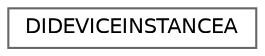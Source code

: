 digraph "类继承关系图"
{
 // LATEX_PDF_SIZE
  bgcolor="transparent";
  edge [fontname=Helvetica,fontsize=10,labelfontname=Helvetica,labelfontsize=10];
  node [fontname=Helvetica,fontsize=10,shape=box,height=0.2,width=0.4];
  rankdir="LR";
  Node0 [id="Node000000",label="DIDEVICEINSTANCEA",height=0.2,width=0.4,color="grey40", fillcolor="white", style="filled",URL="$struct_d_i_d_e_v_i_c_e_i_n_s_t_a_n_c_e_a.html",tooltip=" "];
}
